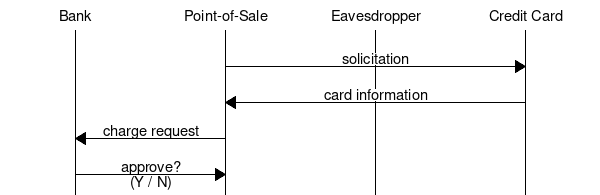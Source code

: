 # Current CC Protocol
msc {
 arcgradient = 0;


 a [label="Bank"],b [label="Point-of-Sale"],c [label="Eavesdropper"],d [label="Credit Card"];

 |||;
 b=>d [label="solicitation"];
 d=>b [label="card information"];
 b=>a [label="charge request"];
 a=>b [label="approve?\n(Y / N)"];
}
